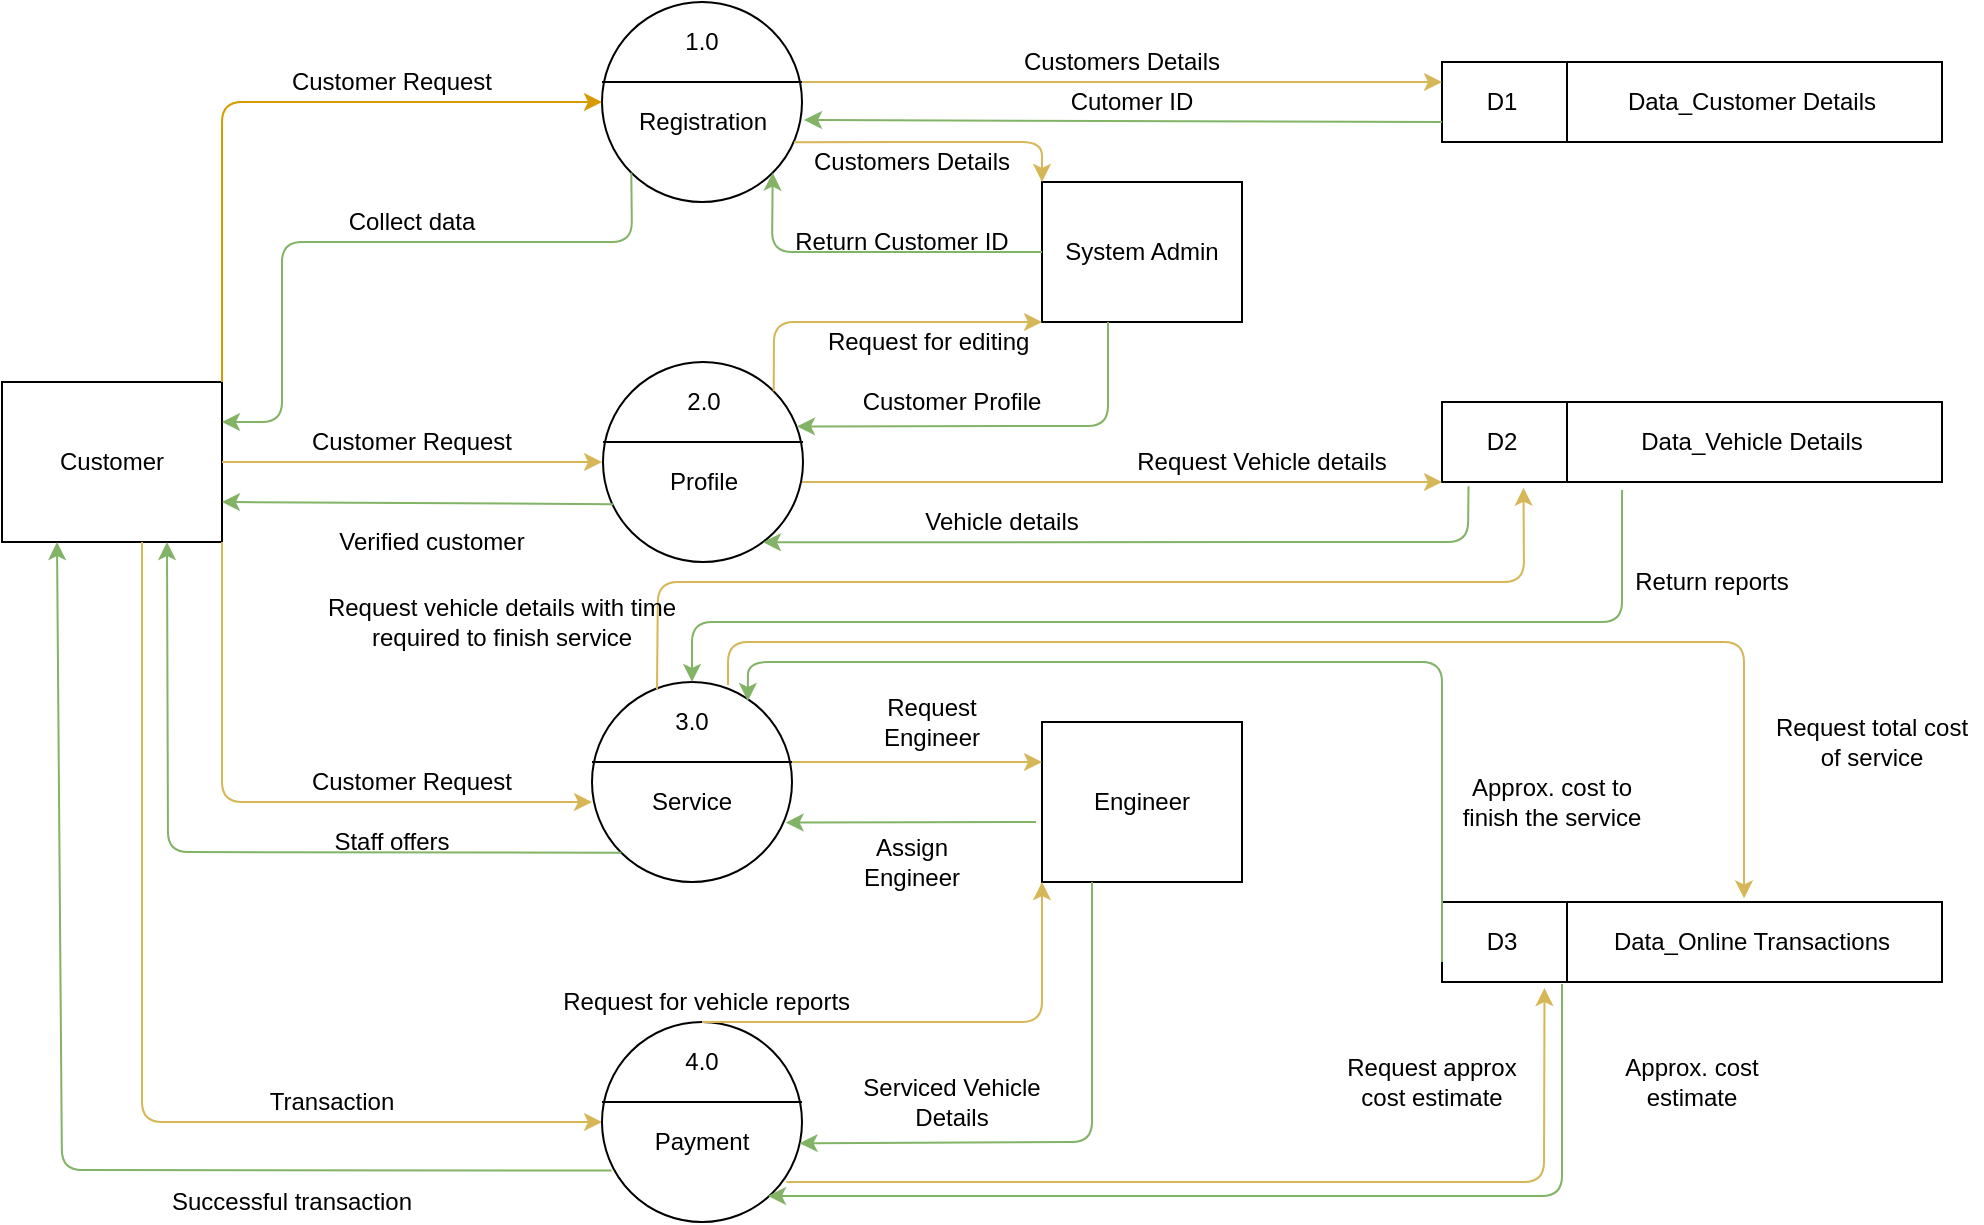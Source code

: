 <mxfile version="20.2.7" type="device"><diagram id="X8_uilNMmdPwGPdTgtLk" name="Page-1"><mxGraphModel dx="1311" dy="1808" grid="1" gridSize="10" guides="1" tooltips="1" connect="1" arrows="1" fold="1" page="1" pageScale="1" pageWidth="850" pageHeight="1100" background="#ffffff" math="0" shadow="0"><root><mxCell id="0"/><mxCell id="1" parent="0"/><mxCell id="mRd6bpdeLP9YzmraljG--9" value="Customer" style="whiteSpace=wrap;html=1;align=center;" parent="1" vertex="1"><mxGeometry x="80" y="130" width="110" height="80" as="geometry"/></mxCell><mxCell id="mRd6bpdeLP9YzmraljG--10" value="Engineer" style="whiteSpace=wrap;html=1;align=center;" parent="1" vertex="1"><mxGeometry x="600" y="300" width="100" height="80" as="geometry"/></mxCell><mxCell id="mRd6bpdeLP9YzmraljG--11" value="System Admin" style="whiteSpace=wrap;html=1;align=center;" parent="1" vertex="1"><mxGeometry x="600" y="30" width="100" height="70" as="geometry"/></mxCell><mxCell id="mRd6bpdeLP9YzmraljG--17" value="" style="ellipse;whiteSpace=wrap;html=1;aspect=fixed;" parent="1" vertex="1"><mxGeometry x="380.5" y="120" width="100" height="100" as="geometry"/></mxCell><mxCell id="mRd6bpdeLP9YzmraljG--18" value="" style="endArrow=none;html=1;exitX=0;exitY=0.4;exitDx=0;exitDy=0;exitPerimeter=0;entryX=1;entryY=0.4;entryDx=0;entryDy=0;entryPerimeter=0;" parent="1" source="mRd6bpdeLP9YzmraljG--17" target="mRd6bpdeLP9YzmraljG--17" edge="1"><mxGeometry width="50" height="50" relative="1" as="geometry"><mxPoint x="420.5" y="190" as="sourcePoint"/><mxPoint x="470.5" y="140" as="targetPoint"/></mxGeometry></mxCell><mxCell id="mRd6bpdeLP9YzmraljG--19" value="2.0" style="text;html=1;strokeColor=none;fillColor=none;align=center;verticalAlign=middle;whiteSpace=wrap;rounded=0;" parent="1" vertex="1"><mxGeometry x="410.5" y="130" width="40" height="20" as="geometry"/></mxCell><mxCell id="mRd6bpdeLP9YzmraljG--20" value="Profile" style="text;html=1;strokeColor=none;fillColor=none;align=center;verticalAlign=middle;whiteSpace=wrap;rounded=0;" parent="1" vertex="1"><mxGeometry x="410.5" y="170" width="40" height="20" as="geometry"/></mxCell><mxCell id="mRd6bpdeLP9YzmraljG--21" value="" style="ellipse;whiteSpace=wrap;html=1;aspect=fixed;" parent="1" vertex="1"><mxGeometry x="380" y="-60" width="100" height="100" as="geometry"/></mxCell><mxCell id="mRd6bpdeLP9YzmraljG--22" value="" style="endArrow=none;html=1;exitX=0;exitY=0.4;exitDx=0;exitDy=0;exitPerimeter=0;entryX=1;entryY=0.4;entryDx=0;entryDy=0;entryPerimeter=0;" parent="1" source="mRd6bpdeLP9YzmraljG--21" target="mRd6bpdeLP9YzmraljG--21" edge="1"><mxGeometry width="50" height="50" relative="1" as="geometry"><mxPoint x="420" y="10" as="sourcePoint"/><mxPoint x="470" y="-40" as="targetPoint"/></mxGeometry></mxCell><mxCell id="mRd6bpdeLP9YzmraljG--23" value="1.0" style="text;html=1;strokeColor=none;fillColor=none;align=center;verticalAlign=middle;whiteSpace=wrap;rounded=0;" parent="1" vertex="1"><mxGeometry x="410" y="-50" width="40" height="20" as="geometry"/></mxCell><mxCell id="mRd6bpdeLP9YzmraljG--24" value="Registration" style="text;html=1;strokeColor=none;fillColor=none;align=center;verticalAlign=middle;whiteSpace=wrap;rounded=0;" parent="1" vertex="1"><mxGeometry x="408" y="-10" width="45" height="20" as="geometry"/></mxCell><mxCell id="mRd6bpdeLP9YzmraljG--25" value="" style="endArrow=classic;html=1;entryX=0;entryY=0.5;entryDx=0;entryDy=0;fillColor=#ffe6cc;strokeColor=#d79b00;" parent="1" target="mRd6bpdeLP9YzmraljG--21" edge="1"><mxGeometry width="50" height="50" relative="1" as="geometry"><mxPoint x="190" y="130" as="sourcePoint"/><mxPoint x="240" y="80" as="targetPoint"/><Array as="points"><mxPoint x="190" y="-10"/></Array></mxGeometry></mxCell><mxCell id="mRd6bpdeLP9YzmraljG--26" value="Customer Request" style="text;html=1;strokeColor=none;fillColor=none;align=center;verticalAlign=middle;whiteSpace=wrap;rounded=0;" parent="1" vertex="1"><mxGeometry x="210" y="-30" width="130" height="20" as="geometry"/></mxCell><mxCell id="mRd6bpdeLP9YzmraljG--27" value="" style="endArrow=classic;html=1;entryX=0;entryY=0.5;entryDx=0;entryDy=0;fillColor=#fff2cc;strokeColor=#d6b656;" parent="1" edge="1"><mxGeometry width="50" height="50" relative="1" as="geometry"><mxPoint x="190" y="210" as="sourcePoint"/><mxPoint x="375" y="340" as="targetPoint"/><Array as="points"><mxPoint x="190" y="340"/></Array></mxGeometry></mxCell><mxCell id="mRd6bpdeLP9YzmraljG--28" value="" style="endArrow=classic;html=1;fillColor=#fff2cc;strokeColor=#d6b656;" parent="1" edge="1"><mxGeometry width="50" height="50" relative="1" as="geometry"><mxPoint x="150" y="210" as="sourcePoint"/><mxPoint x="380" y="500" as="targetPoint"/><Array as="points"><mxPoint x="150" y="500"/></Array></mxGeometry></mxCell><mxCell id="mRd6bpdeLP9YzmraljG--29" value="" style="endArrow=classic;html=1;entryX=0;entryY=0.5;entryDx=0;entryDy=0;fillColor=#fff2cc;strokeColor=#d6b656;" parent="1" edge="1"><mxGeometry width="50" height="50" relative="1" as="geometry"><mxPoint x="190" y="170" as="sourcePoint"/><mxPoint x="380" y="170" as="targetPoint"/></mxGeometry></mxCell><mxCell id="mRd6bpdeLP9YzmraljG--30" value="" style="endArrow=classic;html=1;entryX=0;entryY=0;entryDx=0;entryDy=0;exitX=0.96;exitY=0.701;exitDx=0;exitDy=0;exitPerimeter=0;fillColor=#fff2cc;strokeColor=#d6b656;" parent="1" source="mRd6bpdeLP9YzmraljG--21" target="mRd6bpdeLP9YzmraljG--11" edge="1"><mxGeometry width="50" height="50" relative="1" as="geometry"><mxPoint x="480" y="10" as="sourcePoint"/><mxPoint x="530.5" y="-60" as="targetPoint"/><Array as="points"><mxPoint x="540" y="10"/><mxPoint x="600" y="10"/></Array></mxGeometry></mxCell><mxCell id="mRd6bpdeLP9YzmraljG--32" value="" style="endArrow=classic;html=1;exitX=1;exitY=0;exitDx=0;exitDy=0;fillColor=#fff2cc;strokeColor=#d6b656;" parent="1" source="mRd6bpdeLP9YzmraljG--17" edge="1"><mxGeometry width="50" height="50" relative="1" as="geometry"><mxPoint x="475" y="340" as="sourcePoint"/><mxPoint x="600" y="100" as="targetPoint"/><Array as="points"><mxPoint x="466" y="100"/></Array></mxGeometry></mxCell><mxCell id="mRd6bpdeLP9YzmraljG--34" value="" style="rounded=0;whiteSpace=wrap;html=1;" parent="1" vertex="1"><mxGeometry x="800" y="-30" width="250" height="40" as="geometry"/></mxCell><mxCell id="mRd6bpdeLP9YzmraljG--38" value="" style="endArrow=none;html=1;exitX=0.25;exitY=0;exitDx=0;exitDy=0;entryX=0.25;entryY=1;entryDx=0;entryDy=0;" parent="1" source="mRd6bpdeLP9YzmraljG--34" target="mRd6bpdeLP9YzmraljG--34" edge="1"><mxGeometry width="50" height="50" relative="1" as="geometry"><mxPoint x="620" y="200" as="sourcePoint"/><mxPoint x="620" y="170" as="targetPoint"/></mxGeometry></mxCell><mxCell id="mRd6bpdeLP9YzmraljG--39" value="D1" style="text;html=1;strokeColor=none;fillColor=none;align=center;verticalAlign=middle;whiteSpace=wrap;rounded=0;" parent="1" vertex="1"><mxGeometry x="810" y="-20" width="40" height="20" as="geometry"/></mxCell><mxCell id="mRd6bpdeLP9YzmraljG--40" value="Data_Customer Details" style="text;html=1;strokeColor=none;fillColor=none;align=center;verticalAlign=middle;whiteSpace=wrap;rounded=0;" parent="1" vertex="1"><mxGeometry x="890" y="-20" width="130" height="20" as="geometry"/></mxCell><mxCell id="mRd6bpdeLP9YzmraljG--42" value="" style="ellipse;whiteSpace=wrap;html=1;aspect=fixed;" parent="1" vertex="1"><mxGeometry x="375" y="280" width="100" height="100" as="geometry"/></mxCell><mxCell id="mRd6bpdeLP9YzmraljG--43" value="" style="endArrow=none;html=1;exitX=0;exitY=0.4;exitDx=0;exitDy=0;exitPerimeter=0;entryX=1;entryY=0.4;entryDx=0;entryDy=0;entryPerimeter=0;" parent="1" source="mRd6bpdeLP9YzmraljG--42" target="mRd6bpdeLP9YzmraljG--42" edge="1"><mxGeometry width="50" height="50" relative="1" as="geometry"><mxPoint x="415" y="350" as="sourcePoint"/><mxPoint x="465" y="300" as="targetPoint"/></mxGeometry></mxCell><mxCell id="mRd6bpdeLP9YzmraljG--44" value="3.0" style="text;html=1;strokeColor=none;fillColor=none;align=center;verticalAlign=middle;whiteSpace=wrap;rounded=0;" parent="1" vertex="1"><mxGeometry x="405" y="290" width="40" height="20" as="geometry"/></mxCell><mxCell id="mRd6bpdeLP9YzmraljG--45" value="Service" style="text;html=1;strokeColor=none;fillColor=none;align=center;verticalAlign=middle;whiteSpace=wrap;rounded=0;" parent="1" vertex="1"><mxGeometry x="405" y="330" width="40" height="20" as="geometry"/></mxCell><mxCell id="mRd6bpdeLP9YzmraljG--46" value="" style="ellipse;whiteSpace=wrap;html=1;aspect=fixed;" parent="1" vertex="1"><mxGeometry x="380" y="450" width="100" height="100" as="geometry"/></mxCell><mxCell id="mRd6bpdeLP9YzmraljG--47" value="" style="endArrow=none;html=1;exitX=0;exitY=0.4;exitDx=0;exitDy=0;exitPerimeter=0;entryX=1;entryY=0.4;entryDx=0;entryDy=0;entryPerimeter=0;" parent="1" source="mRd6bpdeLP9YzmraljG--46" target="mRd6bpdeLP9YzmraljG--46" edge="1"><mxGeometry width="50" height="50" relative="1" as="geometry"><mxPoint x="420" y="520" as="sourcePoint"/><mxPoint x="470" y="470" as="targetPoint"/></mxGeometry></mxCell><mxCell id="mRd6bpdeLP9YzmraljG--48" value="4.0" style="text;html=1;strokeColor=none;fillColor=none;align=center;verticalAlign=middle;whiteSpace=wrap;rounded=0;" parent="1" vertex="1"><mxGeometry x="410" y="460" width="40" height="20" as="geometry"/></mxCell><mxCell id="mRd6bpdeLP9YzmraljG--49" value="Payment" style="text;html=1;strokeColor=none;fillColor=none;align=center;verticalAlign=middle;whiteSpace=wrap;rounded=0;" parent="1" vertex="1"><mxGeometry x="410" y="500" width="40" height="20" as="geometry"/></mxCell><mxCell id="mRd6bpdeLP9YzmraljG--51" value="" style="endArrow=classic;html=1;entryX=0;entryY=0.25;entryDx=0;entryDy=0;fillColor=#fff2cc;strokeColor=#d6b656;" parent="1" target="mRd6bpdeLP9YzmraljG--34" edge="1"><mxGeometry width="50" height="50" relative="1" as="geometry"><mxPoint x="480" y="-20" as="sourcePoint"/><mxPoint x="530" y="-70" as="targetPoint"/></mxGeometry></mxCell><mxCell id="mRd6bpdeLP9YzmraljG--52" value="" style="endArrow=classic;html=1;exitX=0;exitY=0.5;exitDx=0;exitDy=0;entryX=1;entryY=1;entryDx=0;entryDy=0;fillColor=#d5e8d4;strokeColor=#82b366;" parent="1" source="mRd6bpdeLP9YzmraljG--11" target="mRd6bpdeLP9YzmraljG--21" edge="1"><mxGeometry width="50" height="50" relative="1" as="geometry"><mxPoint x="520" y="80" as="sourcePoint"/><mxPoint x="570" y="30" as="targetPoint"/><Array as="points"><mxPoint x="465" y="65"/></Array></mxGeometry></mxCell><mxCell id="mRd6bpdeLP9YzmraljG--53" value="" style="endArrow=classic;html=1;entryX=1.01;entryY=0.59;entryDx=0;entryDy=0;entryPerimeter=0;exitX=0;exitY=0.75;exitDx=0;exitDy=0;fillColor=#d5e8d4;strokeColor=#82b366;" parent="1" source="mRd6bpdeLP9YzmraljG--34" target="mRd6bpdeLP9YzmraljG--21" edge="1"><mxGeometry width="50" height="50" relative="1" as="geometry"><mxPoint x="730" y="40" as="sourcePoint"/><mxPoint x="780" y="-10" as="targetPoint"/></mxGeometry></mxCell><mxCell id="mRd6bpdeLP9YzmraljG--54" value="Customers Details" style="text;html=1;strokeColor=none;fillColor=none;align=center;verticalAlign=middle;whiteSpace=wrap;rounded=0;" parent="1" vertex="1"><mxGeometry x="580" y="-40" width="120" height="20" as="geometry"/></mxCell><mxCell id="mRd6bpdeLP9YzmraljG--55" value="Cutomer ID" style="text;html=1;strokeColor=none;fillColor=none;align=center;verticalAlign=middle;whiteSpace=wrap;rounded=0;" parent="1" vertex="1"><mxGeometry x="590" y="-20" width="110" height="20" as="geometry"/></mxCell><mxCell id="mRd6bpdeLP9YzmraljG--56" value="Customers Details" style="text;html=1;strokeColor=none;fillColor=none;align=center;verticalAlign=middle;whiteSpace=wrap;rounded=0;" parent="1" vertex="1"><mxGeometry x="475" y="10" width="120" height="20" as="geometry"/></mxCell><mxCell id="mRd6bpdeLP9YzmraljG--57" value="Return Customer ID" style="text;html=1;strokeColor=none;fillColor=none;align=center;verticalAlign=middle;whiteSpace=wrap;rounded=0;" parent="1" vertex="1"><mxGeometry x="465" y="50" width="130" height="20" as="geometry"/></mxCell><mxCell id="mRd6bpdeLP9YzmraljG--59" value="Customer Request" style="text;html=1;strokeColor=none;fillColor=none;align=center;verticalAlign=middle;whiteSpace=wrap;rounded=0;" parent="1" vertex="1"><mxGeometry x="220" y="150" width="130" height="20" as="geometry"/></mxCell><mxCell id="mRd6bpdeLP9YzmraljG--60" value="Customer Request" style="text;html=1;strokeColor=none;fillColor=none;align=center;verticalAlign=middle;whiteSpace=wrap;rounded=0;" parent="1" vertex="1"><mxGeometry x="220" y="320" width="130" height="20" as="geometry"/></mxCell><mxCell id="mRd6bpdeLP9YzmraljG--61" value="Transaction" style="text;html=1;strokeColor=none;fillColor=none;align=center;verticalAlign=middle;whiteSpace=wrap;rounded=0;" parent="1" vertex="1"><mxGeometry x="180" y="480" width="130" height="20" as="geometry"/></mxCell><mxCell id="mRd6bpdeLP9YzmraljG--63" value="Request for editing&amp;nbsp;" style="text;html=1;strokeColor=none;fillColor=none;align=center;verticalAlign=middle;whiteSpace=wrap;rounded=0;" parent="1" vertex="1"><mxGeometry x="490" y="100" width="110" height="20" as="geometry"/></mxCell><mxCell id="mRd6bpdeLP9YzmraljG--64" value="Customer Profile" style="text;html=1;strokeColor=none;fillColor=none;align=center;verticalAlign=middle;whiteSpace=wrap;rounded=0;" parent="1" vertex="1"><mxGeometry x="500" y="130" width="110" height="20" as="geometry"/></mxCell><mxCell id="mRd6bpdeLP9YzmraljG--65" value="" style="rounded=0;whiteSpace=wrap;html=1;" parent="1" vertex="1"><mxGeometry x="800" y="140" width="250" height="40" as="geometry"/></mxCell><mxCell id="mRd6bpdeLP9YzmraljG--66" value="" style="endArrow=none;html=1;exitX=0.25;exitY=0;exitDx=0;exitDy=0;entryX=0.25;entryY=1;entryDx=0;entryDy=0;" parent="1" source="mRd6bpdeLP9YzmraljG--65" target="mRd6bpdeLP9YzmraljG--65" edge="1"><mxGeometry width="50" height="50" relative="1" as="geometry"><mxPoint x="620" y="370" as="sourcePoint"/><mxPoint x="620" y="340" as="targetPoint"/></mxGeometry></mxCell><mxCell id="mRd6bpdeLP9YzmraljG--67" value="D2" style="text;html=1;strokeColor=none;fillColor=none;align=center;verticalAlign=middle;whiteSpace=wrap;rounded=0;" parent="1" vertex="1"><mxGeometry x="810" y="150" width="40" height="20" as="geometry"/></mxCell><mxCell id="mRd6bpdeLP9YzmraljG--68" value="Data_Vehicle Details" style="text;html=1;strokeColor=none;fillColor=none;align=center;verticalAlign=middle;whiteSpace=wrap;rounded=0;" parent="1" vertex="1"><mxGeometry x="890" y="150" width="130" height="20" as="geometry"/></mxCell><mxCell id="mRd6bpdeLP9YzmraljG--70" value="" style="endArrow=classic;html=1;entryX=0.163;entryY=1.071;entryDx=0;entryDy=0;entryPerimeter=0;exitX=0.325;exitY=0.036;exitDx=0;exitDy=0;fillColor=#fff2cc;strokeColor=#d6b656;exitPerimeter=0;" parent="1" source="mRd6bpdeLP9YzmraljG--42" target="mRd6bpdeLP9YzmraljG--65" edge="1"><mxGeometry width="50" height="50" relative="1" as="geometry"><mxPoint x="470" y="310" as="sourcePoint"/><mxPoint x="520" y="260" as="targetPoint"/><Array as="points"><mxPoint x="408" y="230"/><mxPoint x="841" y="230"/></Array></mxGeometry></mxCell><mxCell id="mRd6bpdeLP9YzmraljG--71" value="" style="endArrow=classic;html=1;entryX=0;entryY=0.25;entryDx=0;entryDy=0;fillColor=#fff2cc;strokeColor=#d6b656;" parent="1" target="mRd6bpdeLP9YzmraljG--10" edge="1"><mxGeometry width="50" height="50" relative="1" as="geometry"><mxPoint x="475" y="320" as="sourcePoint"/><mxPoint x="525" y="270" as="targetPoint"/></mxGeometry></mxCell><mxCell id="mRd6bpdeLP9YzmraljG--72" value="" style="endArrow=classic;html=1;exitX=0.36;exitY=1.1;exitDx=0;exitDy=0;exitPerimeter=0;entryX=0.5;entryY=0;entryDx=0;entryDy=0;fillColor=#d5e8d4;strokeColor=#82b366;" parent="1" source="mRd6bpdeLP9YzmraljG--65" target="mRd6bpdeLP9YzmraljG--42" edge="1"><mxGeometry width="50" height="50" relative="1" as="geometry"><mxPoint x="660" y="300" as="sourcePoint"/><mxPoint x="710" y="250" as="targetPoint"/><Array as="points"><mxPoint x="890" y="250"/><mxPoint x="425" y="250"/></Array></mxGeometry></mxCell><mxCell id="mRd6bpdeLP9YzmraljG--73" value="" style="endArrow=classic;html=1;exitX=0.25;exitY=1;exitDx=0;exitDy=0;entryX=0.988;entryY=0.606;entryDx=0;entryDy=0;entryPerimeter=0;fillColor=#d5e8d4;strokeColor=#82b366;" parent="1" source="mRd6bpdeLP9YzmraljG--10" target="mRd6bpdeLP9YzmraljG--46" edge="1"><mxGeometry width="50" height="50" relative="1" as="geometry"><mxPoint x="530" y="430" as="sourcePoint"/><mxPoint x="480" y="512" as="targetPoint"/><Array as="points"><mxPoint x="625" y="510"/></Array></mxGeometry></mxCell><mxCell id="mRd6bpdeLP9YzmraljG--74" value="" style="endArrow=classic;html=1;entryX=0.968;entryY=0.703;entryDx=0;entryDy=0;entryPerimeter=0;fillColor=#d5e8d4;strokeColor=#82b366;" parent="1" target="mRd6bpdeLP9YzmraljG--42" edge="1"><mxGeometry width="50" height="50" relative="1" as="geometry"><mxPoint x="597" y="350" as="sourcePoint"/><mxPoint x="630" y="260" as="targetPoint"/></mxGeometry></mxCell><mxCell id="mRd6bpdeLP9YzmraljG--75" value="Assign&lt;br&gt;Engineer" style="text;html=1;strokeColor=none;fillColor=none;align=center;verticalAlign=middle;whiteSpace=wrap;rounded=0;" parent="1" vertex="1"><mxGeometry x="480" y="350" width="110" height="40" as="geometry"/></mxCell><mxCell id="mRd6bpdeLP9YzmraljG--76" value="Request&lt;br&gt;Engineer" style="text;html=1;strokeColor=none;fillColor=none;align=center;verticalAlign=middle;whiteSpace=wrap;rounded=0;" parent="1" vertex="1"><mxGeometry x="490" y="280" width="110" height="40" as="geometry"/></mxCell><mxCell id="mRd6bpdeLP9YzmraljG--78" value="Approx. cost to finish the service" style="text;html=1;strokeColor=none;fillColor=none;align=center;verticalAlign=middle;whiteSpace=wrap;rounded=0;" parent="1" vertex="1"><mxGeometry x="800" y="320" width="110" height="40" as="geometry"/></mxCell><mxCell id="mRd6bpdeLP9YzmraljG--79" value="Approx. cost estimate" style="text;html=1;strokeColor=none;fillColor=none;align=center;verticalAlign=middle;whiteSpace=wrap;rounded=0;" parent="1" vertex="1"><mxGeometry x="870" y="460" width="110" height="40" as="geometry"/></mxCell><mxCell id="mRd6bpdeLP9YzmraljG--80" value="Return reports" style="text;html=1;strokeColor=none;fillColor=none;align=center;verticalAlign=middle;whiteSpace=wrap;rounded=0;" parent="1" vertex="1"><mxGeometry x="880" y="210" width="110" height="40" as="geometry"/></mxCell><mxCell id="mRd6bpdeLP9YzmraljG--81" value="Request vehicle details with time required to finish service" style="text;html=1;strokeColor=none;fillColor=none;align=center;verticalAlign=middle;whiteSpace=wrap;rounded=0;" parent="1" vertex="1"><mxGeometry x="220" y="230" width="220" height="40" as="geometry"/></mxCell><mxCell id="mRd6bpdeLP9YzmraljG--82" value="Request Vehicle details" style="text;html=1;strokeColor=none;fillColor=none;align=center;verticalAlign=middle;whiteSpace=wrap;rounded=0;" parent="1" vertex="1"><mxGeometry x="640" y="150" width="140" height="40" as="geometry"/></mxCell><mxCell id="mRd6bpdeLP9YzmraljG--83" value="" style="rounded=0;whiteSpace=wrap;html=1;" parent="1" vertex="1"><mxGeometry x="800" y="390" width="250" height="40" as="geometry"/></mxCell><mxCell id="mRd6bpdeLP9YzmraljG--84" value="" style="endArrow=none;html=1;exitX=0.25;exitY=0;exitDx=0;exitDy=0;entryX=0.25;entryY=1;entryDx=0;entryDy=0;" parent="1" source="mRd6bpdeLP9YzmraljG--83" target="mRd6bpdeLP9YzmraljG--83" edge="1"><mxGeometry width="50" height="50" relative="1" as="geometry"><mxPoint x="620" y="620" as="sourcePoint"/><mxPoint x="620" y="590" as="targetPoint"/></mxGeometry></mxCell><mxCell id="mRd6bpdeLP9YzmraljG--85" value="D3" style="text;html=1;strokeColor=none;fillColor=none;align=center;verticalAlign=middle;whiteSpace=wrap;rounded=0;" parent="1" vertex="1"><mxGeometry x="810" y="400" width="40" height="20" as="geometry"/></mxCell><mxCell id="mRd6bpdeLP9YzmraljG--86" value="Data_Online Transactions" style="text;html=1;strokeColor=none;fillColor=none;align=center;verticalAlign=middle;whiteSpace=wrap;rounded=0;" parent="1" vertex="1"><mxGeometry x="880" y="400" width="150" height="20" as="geometry"/></mxCell><mxCell id="mRd6bpdeLP9YzmraljG--89" value="" style="endArrow=classic;html=1;entryX=0.604;entryY=-0.045;entryDx=0;entryDy=0;fillColor=#fff2cc;strokeColor=#d6b656;exitX=0.68;exitY=0.016;exitDx=0;exitDy=0;exitPerimeter=0;entryPerimeter=0;" parent="1" target="mRd6bpdeLP9YzmraljG--83" edge="1" source="mRd6bpdeLP9YzmraljG--42"><mxGeometry width="50" height="50" relative="1" as="geometry"><mxPoint x="430" y="380" as="sourcePoint"/><mxPoint x="480" y="330" as="targetPoint"/><Array as="points"><mxPoint x="443" y="260"/><mxPoint x="951" y="260"/></Array></mxGeometry></mxCell><mxCell id="mRd6bpdeLP9YzmraljG--92" value="" style="endArrow=classic;html=1;fillColor=#d5e8d4;strokeColor=#82b366;" parent="1" edge="1"><mxGeometry width="50" height="50" relative="1" as="geometry"><mxPoint x="860" y="431" as="sourcePoint"/><mxPoint x="463" y="537" as="targetPoint"/><Array as="points"><mxPoint x="860" y="537"/></Array></mxGeometry></mxCell><mxCell id="mRd6bpdeLP9YzmraljG--95" value="Serviced Vehicle Details" style="text;html=1;strokeColor=none;fillColor=none;align=center;verticalAlign=middle;whiteSpace=wrap;rounded=0;" parent="1" vertex="1"><mxGeometry x="500" y="470" width="110" height="40" as="geometry"/></mxCell><mxCell id="mRd6bpdeLP9YzmraljG--96" value="" style="endArrow=classic;html=1;entryX=0.205;entryY=1.075;entryDx=0;entryDy=0;entryPerimeter=0;exitX=0.922;exitY=0.8;exitDx=0;exitDy=0;exitPerimeter=0;fillColor=#fff2cc;strokeColor=#d6b656;" parent="1" source="mRd6bpdeLP9YzmraljG--46" target="mRd6bpdeLP9YzmraljG--83" edge="1"><mxGeometry width="50" height="50" relative="1" as="geometry"><mxPoint x="475" y="520" as="sourcePoint"/><mxPoint x="525" y="470" as="targetPoint"/><Array as="points"><mxPoint x="851" y="530"/></Array></mxGeometry></mxCell><mxCell id="mRd6bpdeLP9YzmraljG--97" value="Request approx cost estimate" style="text;html=1;strokeColor=none;fillColor=none;align=center;verticalAlign=middle;whiteSpace=wrap;rounded=0;" parent="1" vertex="1"><mxGeometry x="740" y="460" width="110" height="40" as="geometry"/></mxCell><mxCell id="Zt1zcpqtVMdZtm89hOQB-5" value="" style="endArrow=classic;html=1;rounded=1;exitX=0;exitY=1;exitDx=0;exitDy=0;entryX=1;entryY=0.25;entryDx=0;entryDy=0;fillColor=#d5e8d4;strokeColor=#82b366;" edge="1" parent="1" source="mRd6bpdeLP9YzmraljG--21" target="mRd6bpdeLP9YzmraljG--9"><mxGeometry width="50" height="50" relative="1" as="geometry"><mxPoint x="190" y="160" as="sourcePoint"/><mxPoint x="240" y="110" as="targetPoint"/><Array as="points"><mxPoint x="395" y="60"/><mxPoint x="220" y="60"/><mxPoint x="220" y="150"/></Array></mxGeometry></mxCell><mxCell id="Zt1zcpqtVMdZtm89hOQB-6" value="Collect data" style="text;html=1;strokeColor=none;fillColor=none;align=center;verticalAlign=middle;whiteSpace=wrap;rounded=0;" vertex="1" parent="1"><mxGeometry x="220" y="40" width="130" height="20" as="geometry"/></mxCell><mxCell id="Zt1zcpqtVMdZtm89hOQB-7" value="" style="endArrow=classic;html=1;rounded=1;entryX=1;entryY=0.75;entryDx=0;entryDy=0;exitX=0.052;exitY=0.711;exitDx=0;exitDy=0;exitPerimeter=0;fillColor=#d5e8d4;strokeColor=#82b366;" edge="1" parent="1" source="mRd6bpdeLP9YzmraljG--17" target="mRd6bpdeLP9YzmraljG--9"><mxGeometry width="50" height="50" relative="1" as="geometry"><mxPoint x="280" y="255" as="sourcePoint"/><mxPoint x="330" y="205" as="targetPoint"/></mxGeometry></mxCell><mxCell id="Zt1zcpqtVMdZtm89hOQB-8" value="Verified customer" style="text;html=1;strokeColor=none;fillColor=none;align=center;verticalAlign=middle;whiteSpace=wrap;rounded=0;" vertex="1" parent="1"><mxGeometry x="230" y="200" width="130" height="20" as="geometry"/></mxCell><mxCell id="Zt1zcpqtVMdZtm89hOQB-10" value="" style="endArrow=classic;html=1;rounded=1;entryX=0.97;entryY=0.322;entryDx=0;entryDy=0;entryPerimeter=0;fillColor=#d5e8d4;strokeColor=#82b366;" edge="1" parent="1" target="mRd6bpdeLP9YzmraljG--17"><mxGeometry width="50" height="50" relative="1" as="geometry"><mxPoint x="633" y="100" as="sourcePoint"/><mxPoint x="490" y="190" as="targetPoint"/><Array as="points"><mxPoint x="633" y="152"/></Array></mxGeometry></mxCell><mxCell id="Zt1zcpqtVMdZtm89hOQB-12" value="Vehicle details" style="text;html=1;strokeColor=none;fillColor=none;align=center;verticalAlign=middle;whiteSpace=wrap;rounded=0;" vertex="1" parent="1"><mxGeometry x="510" y="180" width="140" height="40" as="geometry"/></mxCell><mxCell id="Zt1zcpqtVMdZtm89hOQB-16" value="" style="endArrow=classic;html=1;rounded=1;exitX=0.5;exitY=0;exitDx=0;exitDy=0;entryX=0;entryY=1;entryDx=0;entryDy=0;fillColor=#fff2cc;strokeColor=#d6b656;" edge="1" parent="1" source="mRd6bpdeLP9YzmraljG--46" target="mRd6bpdeLP9YzmraljG--10"><mxGeometry width="50" height="50" relative="1" as="geometry"><mxPoint x="440" y="350" as="sourcePoint"/><mxPoint x="490" y="300" as="targetPoint"/><Array as="points"><mxPoint x="600" y="450"/></Array></mxGeometry></mxCell><mxCell id="Zt1zcpqtVMdZtm89hOQB-17" value="Request for vehicle reports&amp;nbsp;" style="text;html=1;strokeColor=none;fillColor=none;align=center;verticalAlign=middle;whiteSpace=wrap;rounded=0;" vertex="1" parent="1"><mxGeometry x="358" y="420" width="152" height="40" as="geometry"/></mxCell><mxCell id="Zt1zcpqtVMdZtm89hOQB-18" value="" style="endArrow=classic;html=1;rounded=1;entryX=0.75;entryY=1;entryDx=0;entryDy=0;exitX=0;exitY=1;exitDx=0;exitDy=0;fillColor=#d5e8d4;strokeColor=#82b366;" edge="1" parent="1" source="mRd6bpdeLP9YzmraljG--42" target="mRd6bpdeLP9YzmraljG--9"><mxGeometry width="50" height="50" relative="1" as="geometry"><mxPoint x="550" y="240" as="sourcePoint"/><mxPoint x="600" y="190" as="targetPoint"/><Array as="points"><mxPoint x="163" y="365"/></Array></mxGeometry></mxCell><mxCell id="Zt1zcpqtVMdZtm89hOQB-19" value="Staff offers" style="text;html=1;strokeColor=none;fillColor=none;align=center;verticalAlign=middle;whiteSpace=wrap;rounded=0;" vertex="1" parent="1"><mxGeometry x="210" y="350" width="130" height="20" as="geometry"/></mxCell><mxCell id="Zt1zcpqtVMdZtm89hOQB-22" value="" style="endArrow=classic;html=1;rounded=1;entryX=0;entryY=1;entryDx=0;entryDy=0;fillColor=#fff2cc;strokeColor=#d6b656;" edge="1" parent="1" target="mRd6bpdeLP9YzmraljG--65"><mxGeometry width="50" height="50" relative="1" as="geometry"><mxPoint x="480" y="180" as="sourcePoint"/><mxPoint x="570" y="210" as="targetPoint"/></mxGeometry></mxCell><mxCell id="Zt1zcpqtVMdZtm89hOQB-25" value="" style="endArrow=classic;html=1;rounded=1;exitX=0.053;exitY=1.054;exitDx=0;exitDy=0;exitPerimeter=0;entryX=0.8;entryY=0.901;entryDx=0;entryDy=0;entryPerimeter=0;fillColor=#d5e8d4;strokeColor=#82b366;" edge="1" parent="1" source="mRd6bpdeLP9YzmraljG--65" target="mRd6bpdeLP9YzmraljG--17"><mxGeometry width="50" height="50" relative="1" as="geometry"><mxPoint x="520" y="260" as="sourcePoint"/><mxPoint x="570" y="210" as="targetPoint"/><Array as="points"><mxPoint x="813" y="210"/></Array></mxGeometry></mxCell><mxCell id="Zt1zcpqtVMdZtm89hOQB-28" value="" style="endArrow=classic;html=1;rounded=1;exitX=0;exitY=0.75;exitDx=0;exitDy=0;entryX=0.779;entryY=0.095;entryDx=0;entryDy=0;entryPerimeter=0;fillColor=#d5e8d4;strokeColor=#82b366;" edge="1" parent="1" source="mRd6bpdeLP9YzmraljG--83" target="mRd6bpdeLP9YzmraljG--42"><mxGeometry width="50" height="50" relative="1" as="geometry"><mxPoint x="360" y="380" as="sourcePoint"/><mxPoint x="460" y="290" as="targetPoint"/><Array as="points"><mxPoint x="800" y="270"/><mxPoint x="453" y="270"/></Array></mxGeometry></mxCell><mxCell id="Zt1zcpqtVMdZtm89hOQB-31" value="" style="endArrow=classic;html=1;rounded=1;entryX=0.25;entryY=1;entryDx=0;entryDy=0;exitX=0.048;exitY=0.743;exitDx=0;exitDy=0;exitPerimeter=0;fillColor=#d5e8d4;strokeColor=#82b366;" edge="1" parent="1" source="mRd6bpdeLP9YzmraljG--46" target="mRd6bpdeLP9YzmraljG--9"><mxGeometry width="50" height="50" relative="1" as="geometry"><mxPoint x="530" y="400" as="sourcePoint"/><mxPoint x="580" y="350" as="targetPoint"/><Array as="points"><mxPoint x="110" y="524"/></Array></mxGeometry></mxCell><mxCell id="Zt1zcpqtVMdZtm89hOQB-32" value="Successful transaction" style="text;html=1;strokeColor=none;fillColor=none;align=center;verticalAlign=middle;whiteSpace=wrap;rounded=0;" vertex="1" parent="1"><mxGeometry x="160" y="530" width="130" height="20" as="geometry"/></mxCell><mxCell id="Zt1zcpqtVMdZtm89hOQB-33" value="Request total cost of service" style="text;html=1;strokeColor=none;fillColor=none;align=center;verticalAlign=middle;whiteSpace=wrap;rounded=0;" vertex="1" parent="1"><mxGeometry x="960" y="290" width="110" height="40" as="geometry"/></mxCell></root></mxGraphModel></diagram></mxfile>
